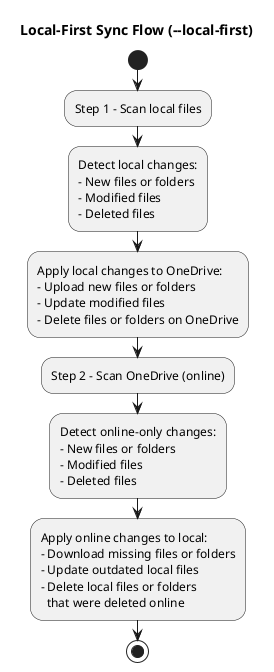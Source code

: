 @startuml
title Local-First Sync Flow (--local-first)

start

:Step 1 - Scan local files;
:Detect local changes:
- New files or folders
- Modified files
- Deleted files;

:Apply local changes to OneDrive:
- Upload new files or folders
- Update modified files
- Delete files or folders on OneDrive;

:Step 2 - Scan OneDrive (online);
:Detect online-only changes:
- New files or folders
- Modified files
- Deleted files;

:Apply online changes to local:
- Download missing files or folders
- Update outdated local files
- Delete local files or folders
  that were deleted online;

stop
@enduml
